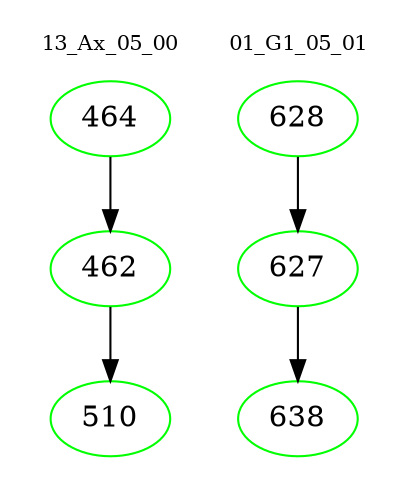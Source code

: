 digraph{
subgraph cluster_0 {
color = white
label = "13_Ax_05_00";
fontsize=10;
T0_464 [label="464", color="green"]
T0_464 -> T0_462 [color="black"]
T0_462 [label="462", color="green"]
T0_462 -> T0_510 [color="black"]
T0_510 [label="510", color="green"]
}
subgraph cluster_1 {
color = white
label = "01_G1_05_01";
fontsize=10;
T1_628 [label="628", color="green"]
T1_628 -> T1_627 [color="black"]
T1_627 [label="627", color="green"]
T1_627 -> T1_638 [color="black"]
T1_638 [label="638", color="green"]
}
}

